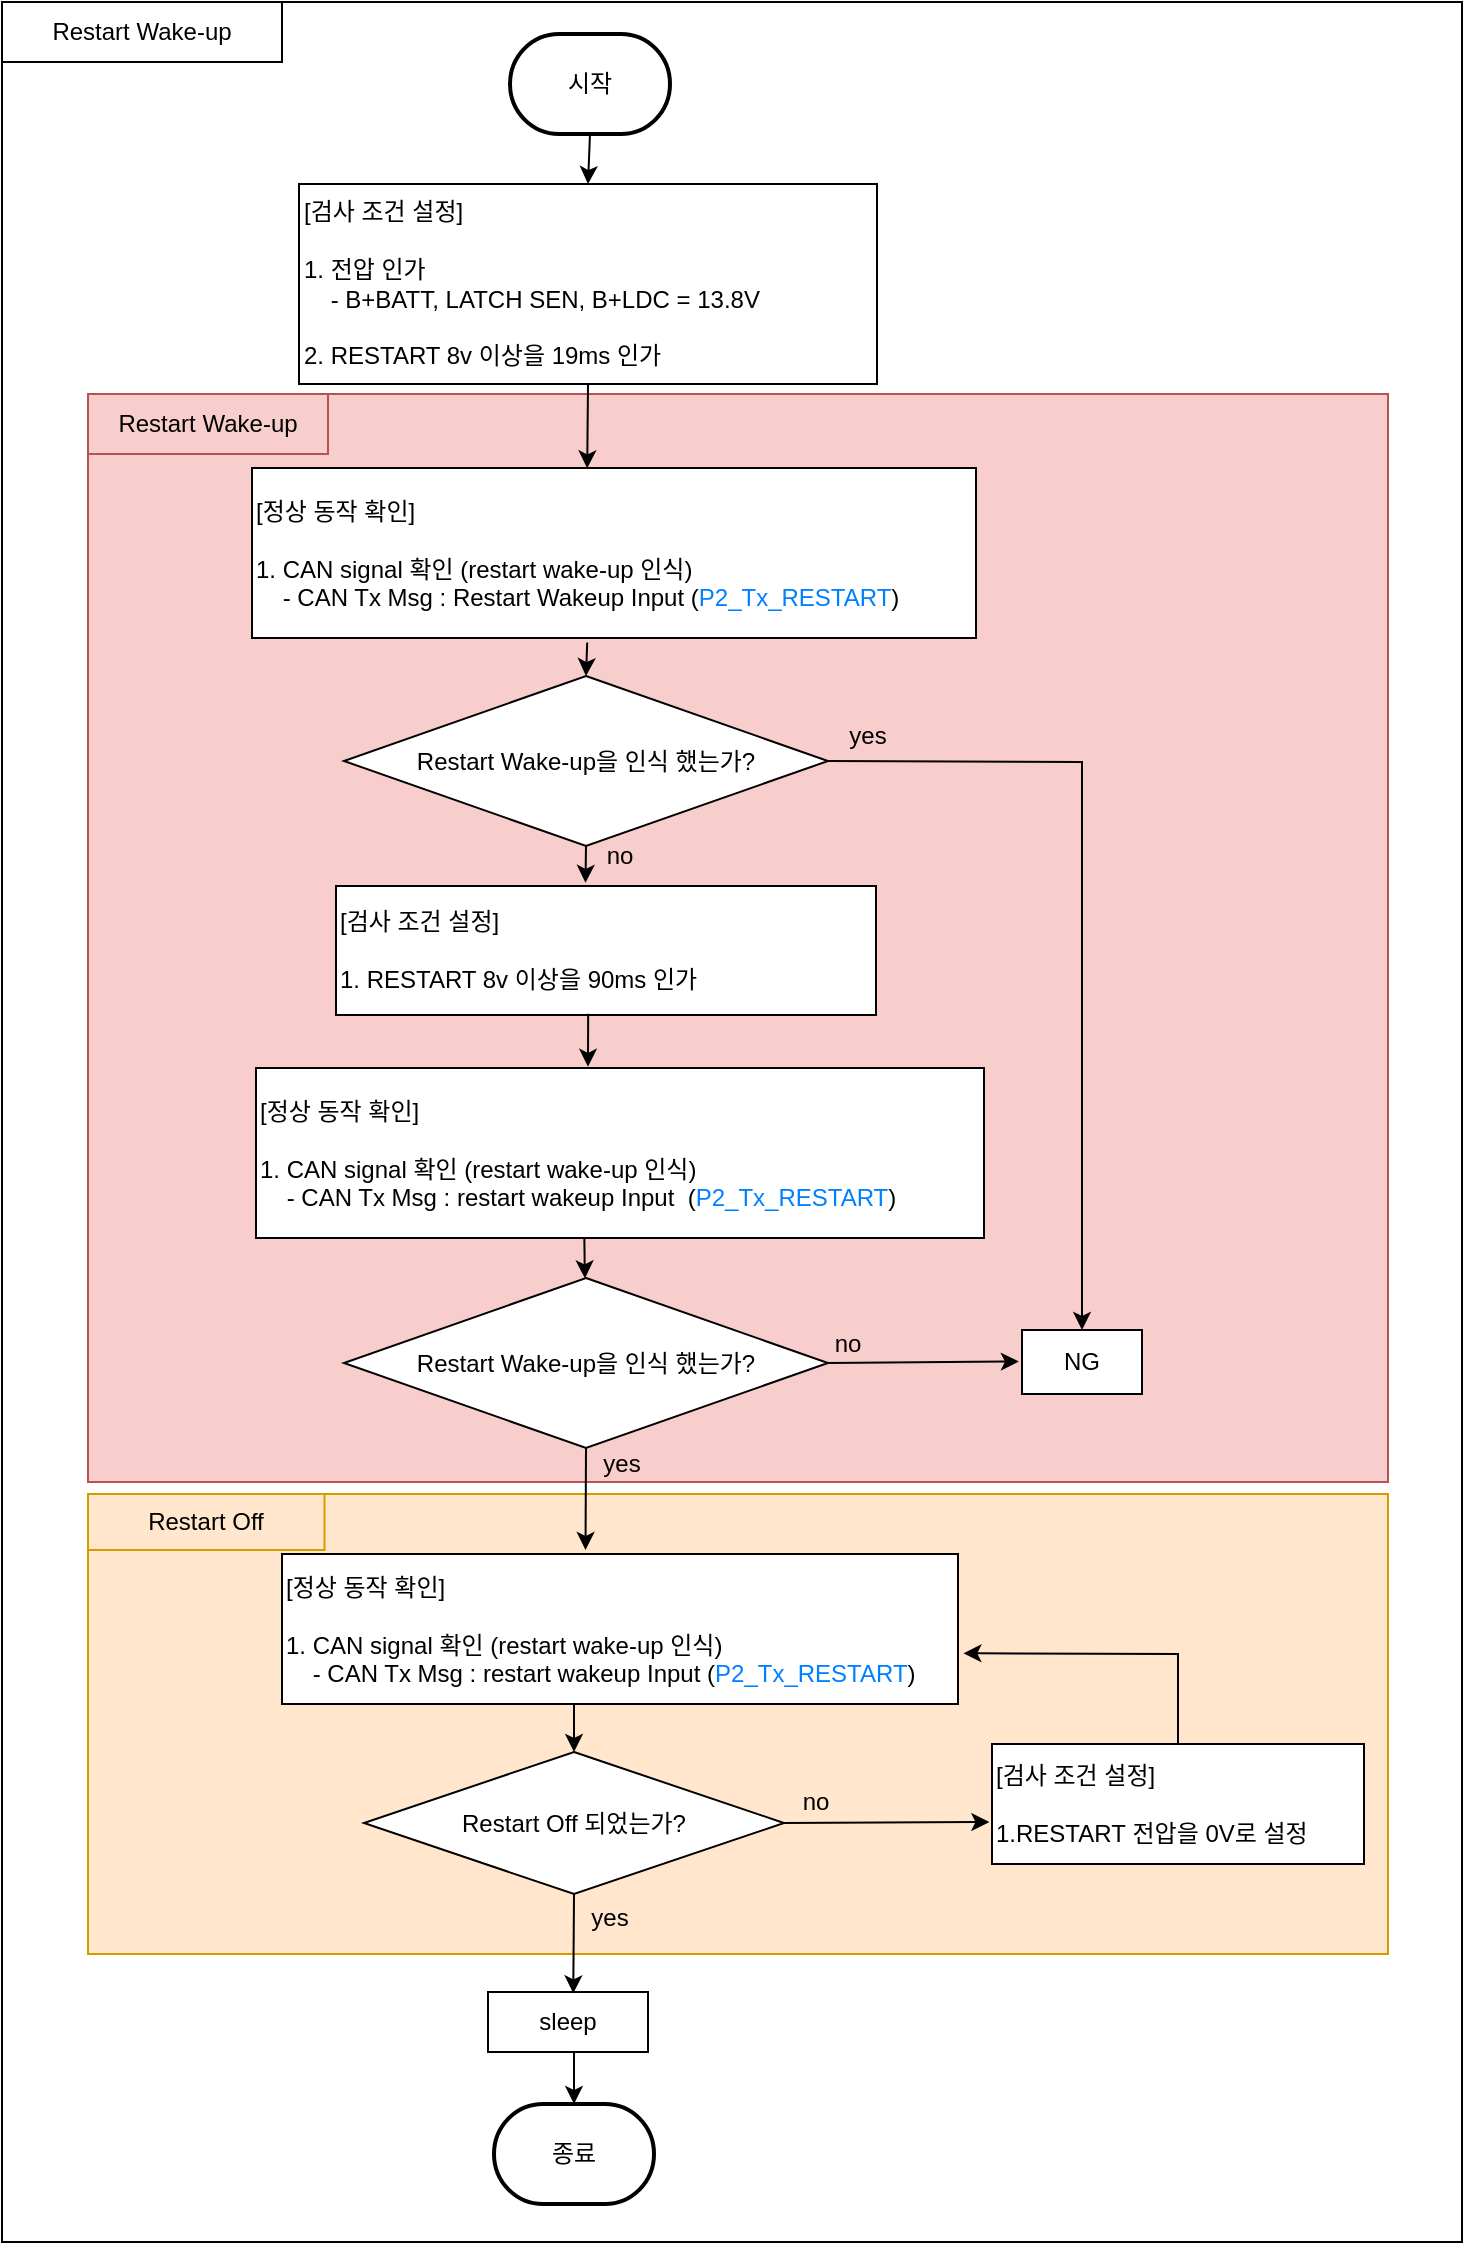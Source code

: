 <mxfile version="22.1.21" type="github">
  <diagram name="페이지-1" id="1IKooUKZ0aYFM0yAQ47z">
    <mxGraphModel dx="1373" dy="849" grid="1" gridSize="10" guides="1" tooltips="1" connect="1" arrows="1" fold="1" page="1" pageScale="1" pageWidth="827" pageHeight="1169" math="0" shadow="0">
      <root>
        <mxCell id="0" />
        <mxCell id="1" parent="0" />
        <mxCell id="aunHTb1YWMdkFglgx5La-1" value="" style="rounded=0;whiteSpace=wrap;html=1;" parent="1" vertex="1">
          <mxGeometry x="40" y="30" width="730" height="1120" as="geometry" />
        </mxCell>
        <mxCell id="aunHTb1YWMdkFglgx5La-12" value="Restart Wake-up" style="rounded=0;whiteSpace=wrap;html=1;" parent="1" vertex="1">
          <mxGeometry x="40" y="30" width="140" height="30" as="geometry" />
        </mxCell>
        <mxCell id="aunHTb1YWMdkFglgx5La-63" value="" style="rounded=0;whiteSpace=wrap;html=1;fillColor=#f8cecc;strokeColor=#b85450;" parent="1" vertex="1">
          <mxGeometry x="83" y="226" width="650" height="544" as="geometry" />
        </mxCell>
        <mxCell id="aunHTb1YWMdkFglgx5La-64" value="&lt;span style=&quot;color: rgb(0, 0, 0); font-family: Helvetica; font-size: 12px; font-style: normal; font-variant-ligatures: normal; font-variant-caps: normal; font-weight: 400; letter-spacing: normal; orphans: 2; text-align: center; text-indent: 0px; text-transform: none; widows: 2; word-spacing: 0px; -webkit-text-stroke-width: 0px; text-decoration-thickness: initial; text-decoration-style: initial; text-decoration-color: initial; float: none; display: inline !important;&quot;&gt;Restart Wake-up&lt;br&gt;&lt;/span&gt;" style="rounded=0;whiteSpace=wrap;html=1;fillColor=#f8cecc;strokeColor=#b85450;fillStyle=solid;labelBackgroundColor=none;" parent="1" vertex="1">
          <mxGeometry x="83" y="226" width="120" height="30" as="geometry" />
        </mxCell>
        <mxCell id="aunHTb1YWMdkFglgx5La-65" value="" style="rounded=0;whiteSpace=wrap;html=1;fillColor=#ffe6cc;strokeColor=#d79b00;" parent="1" vertex="1">
          <mxGeometry x="83" y="776" width="650" height="230" as="geometry" />
        </mxCell>
        <mxCell id="aunHTb1YWMdkFglgx5La-66" value="&lt;span style=&quot;color: rgb(0, 0, 0); font-family: Helvetica; font-size: 12px; font-style: normal; font-variant-ligatures: normal; font-variant-caps: normal; font-weight: 400; letter-spacing: normal; orphans: 2; text-align: center; text-indent: 0px; text-transform: none; widows: 2; word-spacing: 0px; -webkit-text-stroke-width: 0px; text-decoration-thickness: initial; text-decoration-style: initial; text-decoration-color: initial; float: none; display: inline !important;&quot;&gt;Restart Off&lt;br&gt;&lt;/span&gt;" style="rounded=0;whiteSpace=wrap;html=1;fillColor=#ffe6cc;strokeColor=#d79b00;labelBackgroundColor=none;" parent="1" vertex="1">
          <mxGeometry x="83" y="776" width="118.25" height="28" as="geometry" />
        </mxCell>
        <mxCell id="aunHTb1YWMdkFglgx5La-2" value="시작" style="strokeWidth=2;html=1;shape=mxgraph.flowchart.terminator;whiteSpace=wrap;" parent="1" vertex="1">
          <mxGeometry x="294" y="46" width="80" height="50" as="geometry" />
        </mxCell>
        <mxCell id="aunHTb1YWMdkFglgx5La-4" value="[검사 조건 설정]&lt;br&gt;&lt;br&gt;1. 전압 인가&lt;br&gt;&amp;nbsp; &amp;nbsp; - B+BATT, LATCH SEN, B+LDC = 13.8V&lt;br&gt;&lt;br&gt;2. RESTART 8v 이상을&amp;nbsp;19ms 인가&amp;nbsp;" style="rounded=0;whiteSpace=wrap;html=1;align=left;" parent="1" vertex="1">
          <mxGeometry x="188.5" y="121" width="289" height="100" as="geometry" />
        </mxCell>
        <mxCell id="aunHTb1YWMdkFglgx5La-5" value="Restart Wake-up을 인식 했는가?" style="rhombus;whiteSpace=wrap;html=1;" parent="1" vertex="1">
          <mxGeometry x="211" y="367" width="242" height="85" as="geometry" />
        </mxCell>
        <mxCell id="aunHTb1YWMdkFglgx5La-6" value="" style="endArrow=classic;html=1;rounded=0;entryX=0.5;entryY=0;entryDx=0;entryDy=0;exitX=0.463;exitY=1.026;exitDx=0;exitDy=0;exitPerimeter=0;" parent="1" source="aunHTb1YWMdkFglgx5La-43" target="aunHTb1YWMdkFglgx5La-5" edge="1">
          <mxGeometry width="50" height="50" relative="1" as="geometry">
            <mxPoint x="331" y="335" as="sourcePoint" />
            <mxPoint x="540" y="205" as="targetPoint" />
          </mxGeometry>
        </mxCell>
        <mxCell id="aunHTb1YWMdkFglgx5La-7" value="" style="endArrow=classic;html=1;rounded=0;exitX=0.5;exitY=1;exitDx=0;exitDy=0;exitPerimeter=0;entryX=0.5;entryY=0;entryDx=0;entryDy=0;" parent="1" source="aunHTb1YWMdkFglgx5La-2" target="aunHTb1YWMdkFglgx5La-4" edge="1">
          <mxGeometry width="50" height="50" relative="1" as="geometry">
            <mxPoint x="60" y="146" as="sourcePoint" />
            <mxPoint x="110" y="96" as="targetPoint" />
          </mxGeometry>
        </mxCell>
        <mxCell id="aunHTb1YWMdkFglgx5La-8" value="" style="endArrow=classic;html=1;rounded=0;exitX=0.5;exitY=1;exitDx=0;exitDy=0;entryX=0.449;entryY=-0.027;entryDx=0;entryDy=0;entryPerimeter=0;" parent="1" target="aunHTb1YWMdkFglgx5La-62" edge="1" source="aunHTb1YWMdkFglgx5La-33">
          <mxGeometry width="50" height="50" relative="1" as="geometry">
            <mxPoint x="332" y="761" as="sourcePoint" />
            <mxPoint x="332" y="820" as="targetPoint" />
          </mxGeometry>
        </mxCell>
        <mxCell id="aunHTb1YWMdkFglgx5La-27" value="yes" style="text;html=1;strokeColor=none;fillColor=none;align=center;verticalAlign=middle;whiteSpace=wrap;rounded=0;" parent="1" vertex="1">
          <mxGeometry x="320" y="746" width="60" height="30" as="geometry" />
        </mxCell>
        <mxCell id="aunHTb1YWMdkFglgx5La-29" value="no" style="text;html=1;strokeColor=none;fillColor=none;align=center;verticalAlign=middle;whiteSpace=wrap;rounded=0;" parent="1" vertex="1">
          <mxGeometry x="319" y="442" width="60" height="30" as="geometry" />
        </mxCell>
        <mxCell id="aunHTb1YWMdkFglgx5La-33" value="Restart Wake-up을 인식 했는가?" style="rhombus;whiteSpace=wrap;html=1;" parent="1" vertex="1">
          <mxGeometry x="211" y="668" width="242" height="85" as="geometry" />
        </mxCell>
        <mxCell id="aunHTb1YWMdkFglgx5La-34" value="no" style="text;html=1;strokeColor=none;fillColor=none;align=center;verticalAlign=middle;whiteSpace=wrap;rounded=0;" parent="1" vertex="1">
          <mxGeometry x="433" y="686" width="60" height="30" as="geometry" />
        </mxCell>
        <mxCell id="aunHTb1YWMdkFglgx5La-35" value="" style="endArrow=classic;html=1;rounded=0;exitX=0.451;exitY=0.995;exitDx=0;exitDy=0;exitPerimeter=0;" parent="1" source="aunHTb1YWMdkFglgx5La-49" target="aunHTb1YWMdkFglgx5La-33" edge="1">
          <mxGeometry width="50" height="50" relative="1" as="geometry">
            <mxPoint x="331.3" y="598.62" as="sourcePoint" />
            <mxPoint x="59" y="389" as="targetPoint" />
          </mxGeometry>
        </mxCell>
        <mxCell id="aunHTb1YWMdkFglgx5La-36" value="NG" style="rounded=0;whiteSpace=wrap;html=1;align=center;" parent="1" vertex="1">
          <mxGeometry x="550" y="694" width="60" height="32" as="geometry" />
        </mxCell>
        <mxCell id="aunHTb1YWMdkFglgx5La-37" value="yes" style="text;html=1;strokeColor=none;fillColor=none;align=center;verticalAlign=middle;whiteSpace=wrap;rounded=0;" parent="1" vertex="1">
          <mxGeometry x="443" y="382" width="60" height="30" as="geometry" />
        </mxCell>
        <mxCell id="aunHTb1YWMdkFglgx5La-38" value="" style="endArrow=classic;html=1;rounded=0;exitX=1;exitY=0.5;exitDx=0;exitDy=0;entryX=0.5;entryY=0;entryDx=0;entryDy=0;" parent="1" source="aunHTb1YWMdkFglgx5La-5" target="aunHTb1YWMdkFglgx5La-36" edge="1">
          <mxGeometry width="50" height="50" relative="1" as="geometry">
            <mxPoint x="569" y="440" as="sourcePoint" />
            <mxPoint x="619" y="390" as="targetPoint" />
            <Array as="points">
              <mxPoint x="580" y="410" />
            </Array>
          </mxGeometry>
        </mxCell>
        <mxCell id="aunHTb1YWMdkFglgx5La-43" value="[정상 동작 확인]&lt;br&gt;&lt;br&gt;1. CAN signal 확인 (restart wake-up 인식)&lt;br&gt;&lt;span style=&quot;background-color: initial;&quot;&gt;&amp;nbsp; &amp;nbsp; - CAN Tx Msg : Restart Wakeup Input&amp;nbsp;&lt;/span&gt;(&lt;font style=&quot;border-color: var(--border-color);&quot; color=&quot;#007fff&quot;&gt;P2_Tx_RESTART&lt;/font&gt;)" style="rounded=0;whiteSpace=wrap;html=1;align=left;" parent="1" vertex="1">
          <mxGeometry x="165" y="263" width="362" height="85" as="geometry" />
        </mxCell>
        <mxCell id="aunHTb1YWMdkFglgx5La-44" value="" style="endArrow=classic;html=1;rounded=0;exitX=0.5;exitY=1;exitDx=0;exitDy=0;entryX=0.463;entryY=0.002;entryDx=0;entryDy=0;entryPerimeter=0;" parent="1" source="aunHTb1YWMdkFglgx5La-4" target="aunHTb1YWMdkFglgx5La-43" edge="1">
          <mxGeometry width="50" height="50" relative="1" as="geometry">
            <mxPoint x="521" y="196" as="sourcePoint" />
            <mxPoint x="571" y="146" as="targetPoint" />
          </mxGeometry>
        </mxCell>
        <mxCell id="aunHTb1YWMdkFglgx5La-48" value="" style="endArrow=classic;html=1;rounded=0;exitX=0.5;exitY=1;exitDx=0;exitDy=0;entryX=0.462;entryY=-0.025;entryDx=0;entryDy=0;entryPerimeter=0;" parent="1" source="aunHTb1YWMdkFglgx5La-5" target="uIygqu2bVKNI83eiNfOF-1" edge="1">
          <mxGeometry width="50" height="50" relative="1" as="geometry">
            <mxPoint x="491" y="522" as="sourcePoint" />
            <mxPoint x="331.3" y="533.98" as="targetPoint" />
          </mxGeometry>
        </mxCell>
        <mxCell id="aunHTb1YWMdkFglgx5La-49" value="[정상 동작 확인]&lt;br&gt;&lt;br&gt;1. CAN signal 확인 (restart wake-up 인식)&lt;br&gt;&amp;nbsp; &amp;nbsp; - CAN Tx Msg : restart wakeup&amp;nbsp;Input&amp;nbsp; (&lt;font color=&quot;#007fff&quot;&gt;P2_Tx_RESTART&lt;/font&gt;)" style="rounded=0;whiteSpace=wrap;html=1;align=left;" parent="1" vertex="1">
          <mxGeometry x="167" y="563" width="364" height="85" as="geometry" />
        </mxCell>
        <mxCell id="aunHTb1YWMdkFglgx5La-51" value="종료" style="strokeWidth=2;html=1;shape=mxgraph.flowchart.terminator;whiteSpace=wrap;" parent="1" vertex="1">
          <mxGeometry x="286" y="1081" width="80" height="50" as="geometry" />
        </mxCell>
        <mxCell id="aunHTb1YWMdkFglgx5La-52" value="Restart Off 되었는가?" style="rhombus;whiteSpace=wrap;html=1;" parent="1" vertex="1">
          <mxGeometry x="221" y="905" width="210" height="71" as="geometry" />
        </mxCell>
        <mxCell id="aunHTb1YWMdkFglgx5La-53" value="" style="endArrow=classic;html=1;rounded=0;exitX=0.5;exitY=1;exitDx=0;exitDy=0;entryX=0.5;entryY=0;entryDx=0;entryDy=0;" parent="1" target="aunHTb1YWMdkFglgx5La-52" edge="1">
          <mxGeometry width="50" height="50" relative="1" as="geometry">
            <mxPoint x="326" y="865" as="sourcePoint" />
            <mxPoint x="532" y="825" as="targetPoint" />
          </mxGeometry>
        </mxCell>
        <mxCell id="aunHTb1YWMdkFglgx5La-54" value="" style="endArrow=classic;html=1;rounded=0;exitX=0.5;exitY=1;exitDx=0;exitDy=0;entryX=0.5;entryY=0;entryDx=0;entryDy=0;entryPerimeter=0;" parent="1" target="aunHTb1YWMdkFglgx5La-51" edge="1">
          <mxGeometry width="50" height="50" relative="1" as="geometry">
            <mxPoint x="326" y="1055" as="sourcePoint" />
            <mxPoint x="112" y="1005" as="targetPoint" />
          </mxGeometry>
        </mxCell>
        <mxCell id="aunHTb1YWMdkFglgx5La-55" value="[검사 조건 설정]&lt;br&gt;&lt;br&gt;1.RESTART&amp;nbsp;전압을 0V로 설정" style="rounded=0;whiteSpace=wrap;html=1;align=left;" parent="1" vertex="1">
          <mxGeometry x="535" y="901" width="186" height="60" as="geometry" />
        </mxCell>
        <mxCell id="aunHTb1YWMdkFglgx5La-56" value="" style="endArrow=classic;html=1;rounded=0;exitX=1;exitY=0.5;exitDx=0;exitDy=0;entryX=-0.007;entryY=0.65;entryDx=0;entryDy=0;entryPerimeter=0;" parent="1" source="aunHTb1YWMdkFglgx5La-52" target="aunHTb1YWMdkFglgx5La-55" edge="1">
          <mxGeometry width="50" height="50" relative="1" as="geometry">
            <mxPoint x="562" y="875" as="sourcePoint" />
            <mxPoint x="612" y="825" as="targetPoint" />
          </mxGeometry>
        </mxCell>
        <mxCell id="aunHTb1YWMdkFglgx5La-57" value="sleep" style="rounded=0;whiteSpace=wrap;html=1;align=center;" parent="1" vertex="1">
          <mxGeometry x="283" y="1025" width="80" height="30" as="geometry" />
        </mxCell>
        <mxCell id="aunHTb1YWMdkFglgx5La-58" value="" style="endArrow=classic;html=1;rounded=0;exitX=0.5;exitY=1;exitDx=0;exitDy=0;entryX=0.533;entryY=0.022;entryDx=0;entryDy=0;entryPerimeter=0;" parent="1" source="aunHTb1YWMdkFglgx5La-52" target="aunHTb1YWMdkFglgx5La-57" edge="1">
          <mxGeometry width="50" height="50" relative="1" as="geometry">
            <mxPoint x="123" y="1005" as="sourcePoint" />
            <mxPoint x="173" y="955" as="targetPoint" />
          </mxGeometry>
        </mxCell>
        <mxCell id="aunHTb1YWMdkFglgx5La-59" value="yes" style="text;html=1;strokeColor=none;fillColor=none;align=center;verticalAlign=middle;whiteSpace=wrap;rounded=0;" parent="1" vertex="1">
          <mxGeometry x="314" y="973" width="60" height="30" as="geometry" />
        </mxCell>
        <mxCell id="aunHTb1YWMdkFglgx5La-60" value="no" style="text;html=1;strokeColor=none;fillColor=none;align=center;verticalAlign=middle;whiteSpace=wrap;rounded=0;" parent="1" vertex="1">
          <mxGeometry x="417" y="915" width="60" height="30" as="geometry" />
        </mxCell>
        <mxCell id="aunHTb1YWMdkFglgx5La-61" value="" style="endArrow=classic;html=1;rounded=0;exitX=0.5;exitY=0;exitDx=0;exitDy=0;entryX=1.008;entryY=0.662;entryDx=0;entryDy=0;entryPerimeter=0;" parent="1" source="aunHTb1YWMdkFglgx5La-55" edge="1" target="aunHTb1YWMdkFglgx5La-62">
          <mxGeometry width="50" height="50" relative="1" as="geometry">
            <mxPoint x="687" y="905" as="sourcePoint" />
            <mxPoint x="489" y="855" as="targetPoint" />
            <Array as="points">
              <mxPoint x="628" y="856" />
            </Array>
          </mxGeometry>
        </mxCell>
        <mxCell id="aunHTb1YWMdkFglgx5La-62" value="[정상 동작 확인]&lt;br&gt;&lt;br&gt;1. CAN signal 확인 (restart wake-up 인식)&lt;br&gt;&amp;nbsp; &amp;nbsp; - CAN Tx Msg : restart wakeup&amp;nbsp;Input&amp;nbsp;(&lt;font color=&quot;#007fff&quot;&gt;P2_Tx_RESTART&lt;/font&gt;)" style="rounded=0;whiteSpace=wrap;html=1;align=left;" parent="1" vertex="1">
          <mxGeometry x="180" y="806" width="338" height="75" as="geometry" />
        </mxCell>
        <mxCell id="3M9bPRSgMb0RaMjHQsM1-2" value="" style="endArrow=classic;html=1;rounded=0;exitX=1;exitY=0.5;exitDx=0;exitDy=0;entryX=-0.026;entryY=0.492;entryDx=0;entryDy=0;entryPerimeter=0;" parent="1" source="aunHTb1YWMdkFglgx5La-33" target="aunHTb1YWMdkFglgx5La-36" edge="1">
          <mxGeometry width="50" height="50" relative="1" as="geometry">
            <mxPoint x="483" y="708" as="sourcePoint" />
            <mxPoint x="533" y="658" as="targetPoint" />
          </mxGeometry>
        </mxCell>
        <mxCell id="uIygqu2bVKNI83eiNfOF-1" value="[검사 조건 설정]&lt;br&gt;&lt;br&gt;1.&amp;nbsp;RESTART 8v 이상을&amp;nbsp;&lt;span style=&quot;text-align: center;&quot;&gt;90ms 인가&amp;nbsp;&lt;/span&gt;" style="rounded=0;whiteSpace=wrap;html=1;align=left;" vertex="1" parent="1">
          <mxGeometry x="207" y="472" width="270" height="64.5" as="geometry" />
        </mxCell>
        <mxCell id="uIygqu2bVKNI83eiNfOF-2" value="" style="endArrow=classic;html=1;rounded=0;exitX=0.467;exitY=0.99;exitDx=0;exitDy=0;exitPerimeter=0;entryX=0.456;entryY=-0.007;entryDx=0;entryDy=0;entryPerimeter=0;" edge="1" parent="1" source="uIygqu2bVKNI83eiNfOF-1" target="aunHTb1YWMdkFglgx5La-49">
          <mxGeometry width="50" height="50" relative="1" as="geometry">
            <mxPoint x="342" y="462" as="sourcePoint" />
            <mxPoint x="333" y="558" as="targetPoint" />
          </mxGeometry>
        </mxCell>
      </root>
    </mxGraphModel>
  </diagram>
</mxfile>
